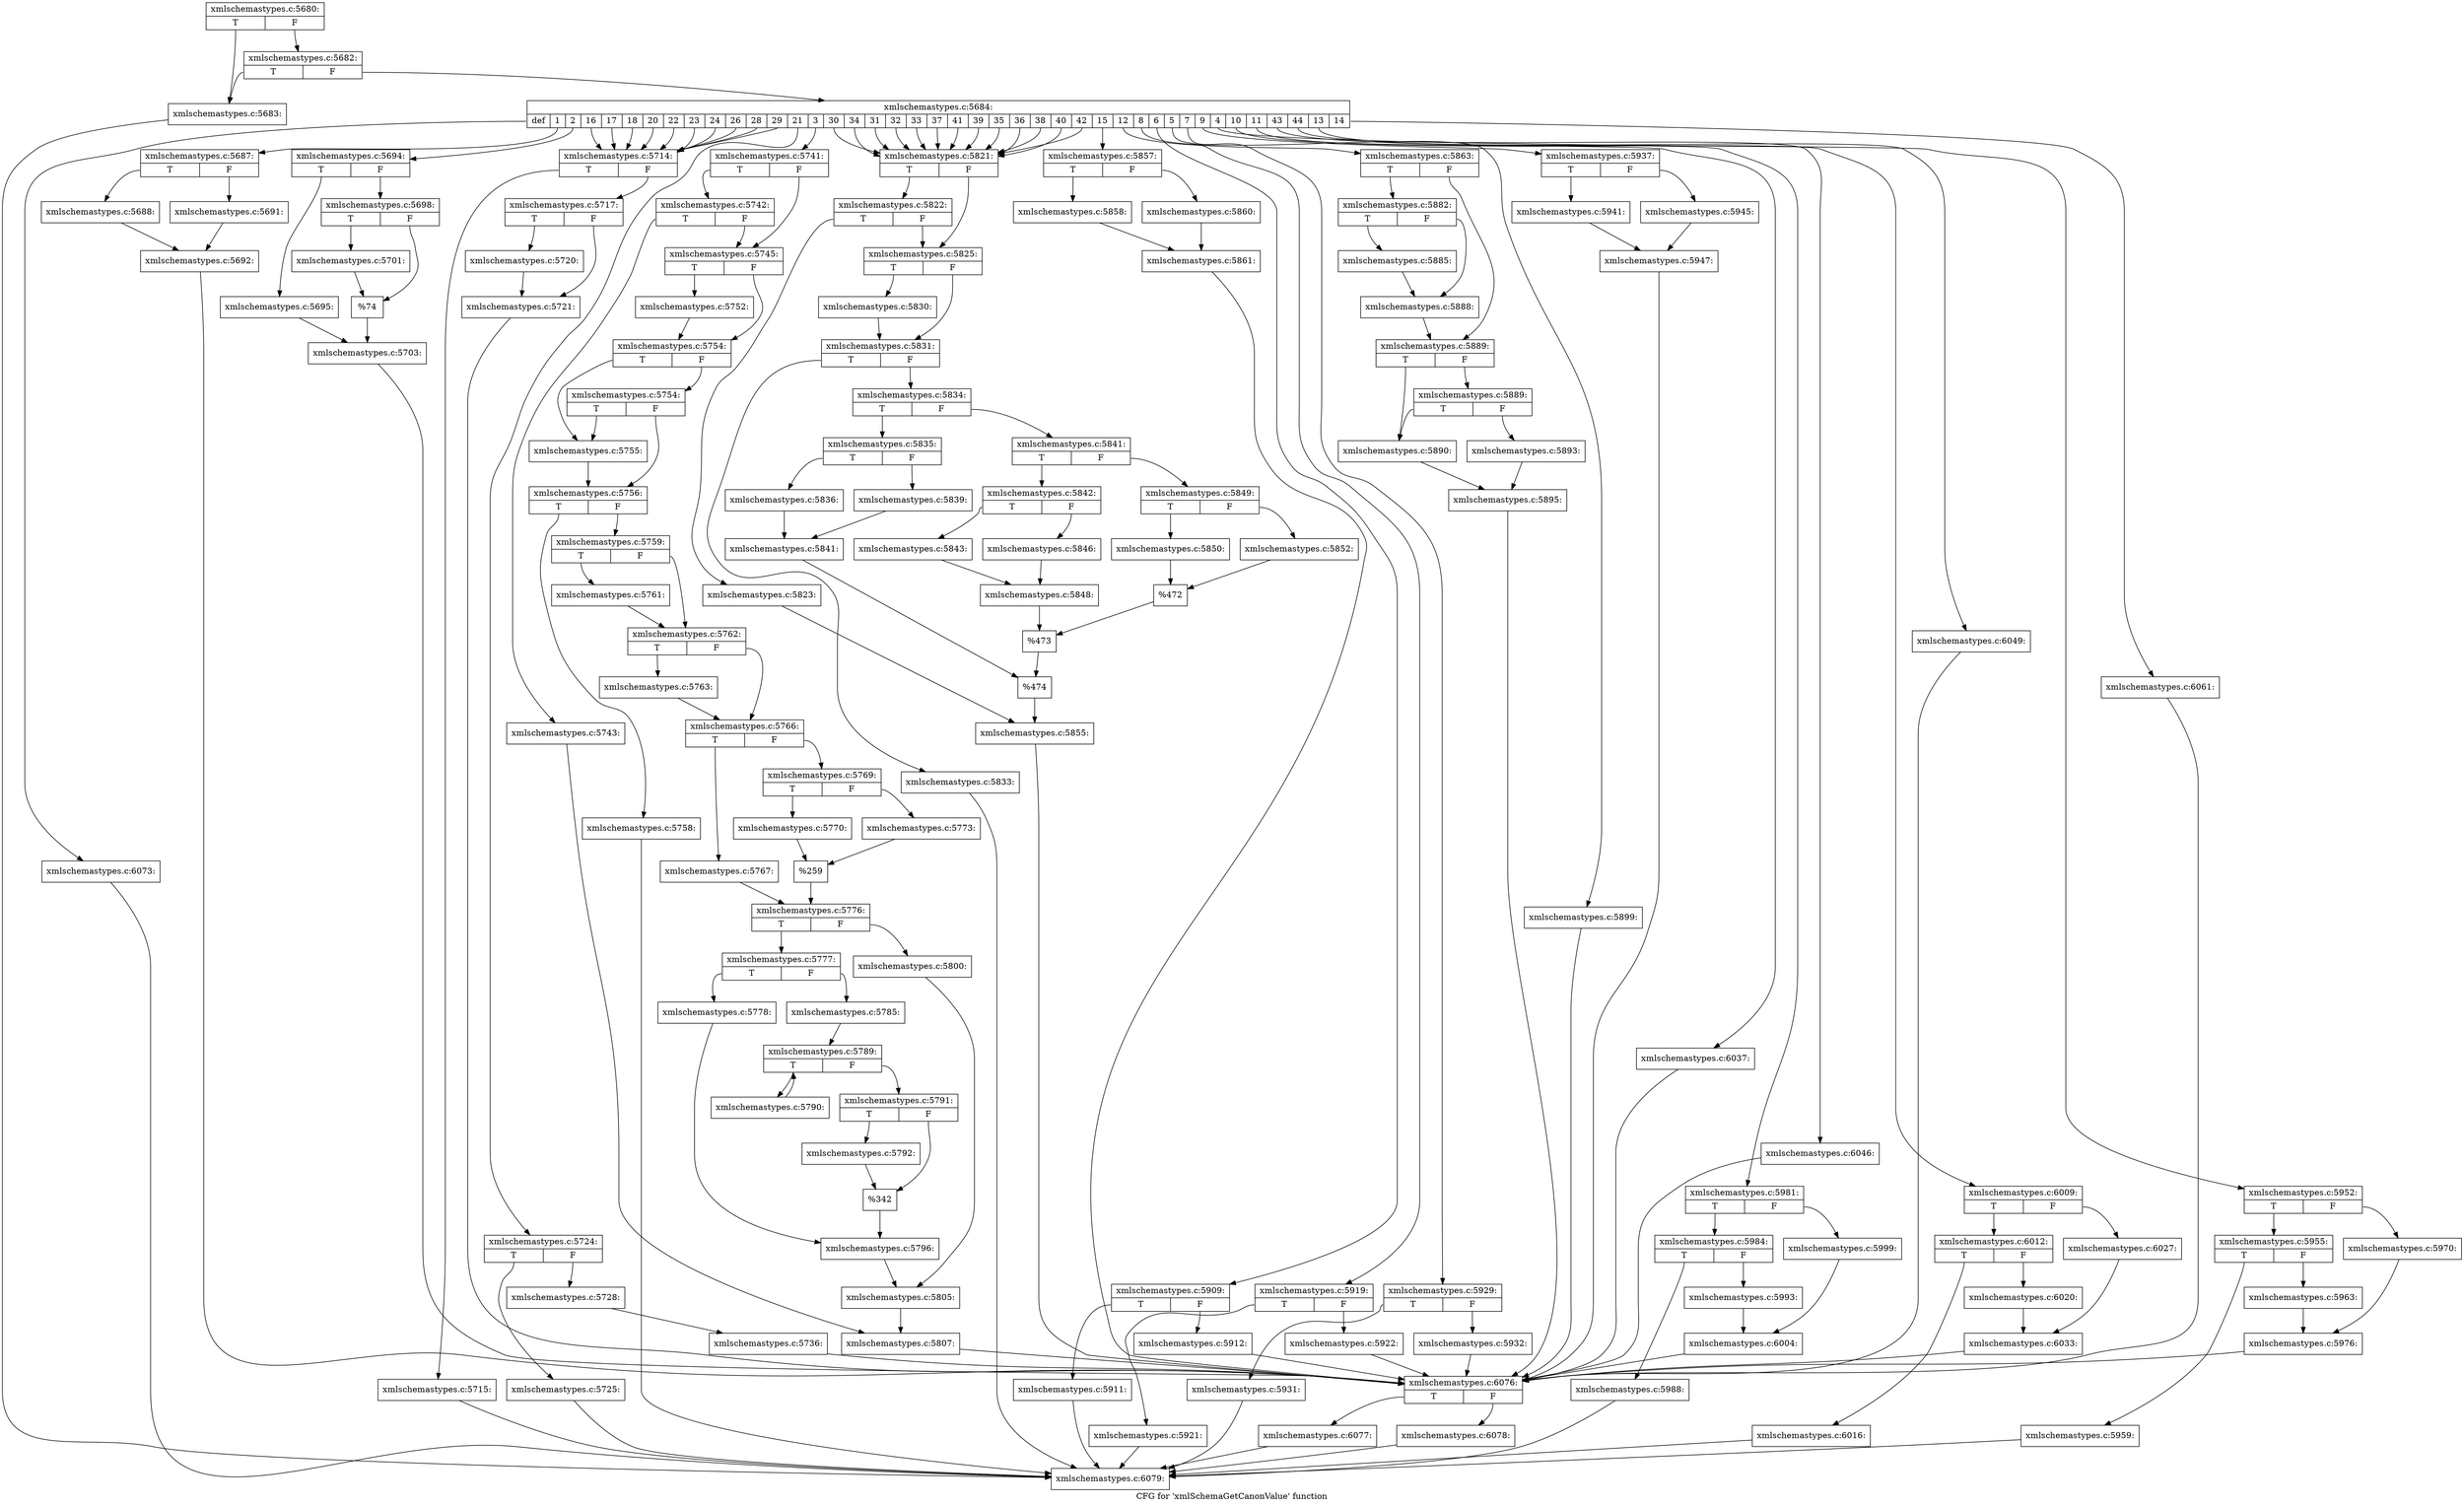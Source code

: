 digraph "CFG for 'xmlSchemaGetCanonValue' function" {
	label="CFG for 'xmlSchemaGetCanonValue' function";

	Node0x575dc80 [shape=record,label="{xmlschemastypes.c:5680:|{<s0>T|<s1>F}}"];
	Node0x575dc80:s0 -> Node0x57477c0;
	Node0x575dc80:s1 -> Node0x5747860;
	Node0x5747860 [shape=record,label="{xmlschemastypes.c:5682:|{<s0>T|<s1>F}}"];
	Node0x5747860:s0 -> Node0x57477c0;
	Node0x5747860:s1 -> Node0x5747810;
	Node0x57477c0 [shape=record,label="{xmlschemastypes.c:5683:}"];
	Node0x57477c0 -> Node0x575df00;
	Node0x5747810 [shape=record,label="{xmlschemastypes.c:5684:|{<s0>def|<s1>1|<s2>2|<s3>16|<s4>17|<s5>18|<s6>20|<s7>22|<s8>23|<s9>24|<s10>26|<s11>28|<s12>29|<s13>21|<s14>3|<s15>30|<s16>34|<s17>31|<s18>32|<s19>33|<s20>37|<s21>41|<s22>39|<s23>35|<s24>36|<s25>38|<s26>40|<s27>42|<s28>15|<s29>12|<s30>8|<s31>6|<s32>5|<s33>7|<s34>9|<s35>4|<s36>10|<s37>11|<s38>43|<s39>44|<s40>13|<s41>14}}"];
	Node0x5747810:s0 -> Node0x575f170;
	Node0x5747810:s1 -> Node0x575f470;
	Node0x5747810:s2 -> Node0x57608f0;
	Node0x5747810:s3 -> Node0x57621c0;
	Node0x5747810:s4 -> Node0x57621c0;
	Node0x5747810:s5 -> Node0x57621c0;
	Node0x5747810:s6 -> Node0x57621c0;
	Node0x5747810:s7 -> Node0x57621c0;
	Node0x5747810:s8 -> Node0x57621c0;
	Node0x5747810:s9 -> Node0x57621c0;
	Node0x5747810:s10 -> Node0x57621c0;
	Node0x5747810:s11 -> Node0x57621c0;
	Node0x5747810:s12 -> Node0x57621c0;
	Node0x5747810:s13 -> Node0x5763be0;
	Node0x5747810:s14 -> Node0x5765850;
	Node0x5747810:s15 -> Node0x5775820;
	Node0x5747810:s16 -> Node0x5775820;
	Node0x5747810:s17 -> Node0x5775820;
	Node0x5747810:s18 -> Node0x5775820;
	Node0x5747810:s19 -> Node0x5775820;
	Node0x5747810:s20 -> Node0x5775820;
	Node0x5747810:s21 -> Node0x5775820;
	Node0x5747810:s22 -> Node0x5775820;
	Node0x5747810:s23 -> Node0x5775820;
	Node0x5747810:s24 -> Node0x5775820;
	Node0x5747810:s25 -> Node0x5775820;
	Node0x5747810:s26 -> Node0x5775820;
	Node0x5747810:s27 -> Node0x5775820;
	Node0x5747810:s28 -> Node0x577d090;
	Node0x5747810:s29 -> Node0x577df10;
	Node0x5747810:s30 -> Node0x5788400;
	Node0x5747810:s31 -> Node0x55d1350;
	Node0x5747810:s32 -> Node0x578b3a0;
	Node0x5747810:s33 -> Node0x578c670;
	Node0x5747810:s34 -> Node0x578eb00;
	Node0x5747810:s35 -> Node0x569c9d0;
	Node0x5747810:s36 -> Node0x56a0d90;
	Node0x5747810:s37 -> Node0x57a11e0;
	Node0x5747810:s38 -> Node0x57a6700;
	Node0x5747810:s39 -> Node0x57a6d90;
	Node0x5747810:s40 -> Node0x57a7420;
	Node0x5747810:s41 -> Node0x57a8340;
	Node0x575f470 [shape=record,label="{xmlschemastypes.c:5687:|{<s0>T|<s1>F}}"];
	Node0x575f470:s0 -> Node0x575f560;
	Node0x575f470:s1 -> Node0x575f600;
	Node0x575f560 [shape=record,label="{xmlschemastypes.c:5688:}"];
	Node0x575f560 -> Node0x575f5b0;
	Node0x575f600 [shape=record,label="{xmlschemastypes.c:5691:}"];
	Node0x575f600 -> Node0x575f5b0;
	Node0x575f5b0 [shape=record,label="{xmlschemastypes.c:5692:}"];
	Node0x575f5b0 -> Node0x575ef60;
	Node0x57608f0 [shape=record,label="{xmlschemastypes.c:5694:|{<s0>T|<s1>F}}"];
	Node0x57608f0:s0 -> Node0x57609a0;
	Node0x57608f0:s1 -> Node0x5760a40;
	Node0x57609a0 [shape=record,label="{xmlschemastypes.c:5695:}"];
	Node0x57609a0 -> Node0x57609f0;
	Node0x5760a40 [shape=record,label="{xmlschemastypes.c:5698:|{<s0>T|<s1>F}}"];
	Node0x5760a40:s0 -> Node0x5761730;
	Node0x5760a40:s1 -> Node0x5761780;
	Node0x5761730 [shape=record,label="{xmlschemastypes.c:5701:}"];
	Node0x5761730 -> Node0x5761780;
	Node0x5761780 [shape=record,label="{%74}"];
	Node0x5761780 -> Node0x57609f0;
	Node0x57609f0 [shape=record,label="{xmlschemastypes.c:5703:}"];
	Node0x57609f0 -> Node0x575ef60;
	Node0x57621c0 [shape=record,label="{xmlschemastypes.c:5714:|{<s0>T|<s1>F}}"];
	Node0x57621c0:s0 -> Node0x575f290;
	Node0x57621c0:s1 -> Node0x575f2e0;
	Node0x575f290 [shape=record,label="{xmlschemastypes.c:5715:}"];
	Node0x575f290 -> Node0x575df00;
	Node0x575f2e0 [shape=record,label="{xmlschemastypes.c:5717:|{<s0>T|<s1>F}}"];
	Node0x575f2e0:s0 -> Node0x5763270;
	Node0x575f2e0:s1 -> Node0x57632c0;
	Node0x5763270 [shape=record,label="{xmlschemastypes.c:5720:}"];
	Node0x5763270 -> Node0x57632c0;
	Node0x57632c0 [shape=record,label="{xmlschemastypes.c:5721:}"];
	Node0x57632c0 -> Node0x575ef60;
	Node0x5763be0 [shape=record,label="{xmlschemastypes.c:5724:|{<s0>T|<s1>F}}"];
	Node0x5763be0:s0 -> Node0x5763c90;
	Node0x5763be0:s1 -> Node0x5763d30;
	Node0x5763c90 [shape=record,label="{xmlschemastypes.c:5725:}"];
	Node0x5763c90 -> Node0x575df00;
	Node0x5763d30 [shape=record,label="{xmlschemastypes.c:5728:}"];
	Node0x5763d30 -> Node0x5763ce0;
	Node0x5763ce0 [shape=record,label="{xmlschemastypes.c:5736:}"];
	Node0x5763ce0 -> Node0x575ef60;
	Node0x5765850 [shape=record,label="{xmlschemastypes.c:5741:|{<s0>T|<s1>F}}"];
	Node0x5765850:s0 -> Node0x5766c40;
	Node0x5765850:s1 -> Node0x5766bf0;
	Node0x5766c40 [shape=record,label="{xmlschemastypes.c:5742:|{<s0>T|<s1>F}}"];
	Node0x5766c40:s0 -> Node0x5766b50;
	Node0x5766c40:s1 -> Node0x5766bf0;
	Node0x5766b50 [shape=record,label="{xmlschemastypes.c:5743:}"];
	Node0x5766b50 -> Node0x5766ba0;
	Node0x5766bf0 [shape=record,label="{xmlschemastypes.c:5745:|{<s0>T|<s1>F}}"];
	Node0x5766bf0:s0 -> Node0x5769050;
	Node0x5766bf0:s1 -> Node0x57690a0;
	Node0x5769050 [shape=record,label="{xmlschemastypes.c:5752:}"];
	Node0x5769050 -> Node0x57690a0;
	Node0x57690a0 [shape=record,label="{xmlschemastypes.c:5754:|{<s0>T|<s1>F}}"];
	Node0x57690a0:s0 -> Node0x57696f0;
	Node0x57690a0:s1 -> Node0x5769790;
	Node0x5769790 [shape=record,label="{xmlschemastypes.c:5754:|{<s0>T|<s1>F}}"];
	Node0x5769790:s0 -> Node0x57696f0;
	Node0x5769790:s1 -> Node0x5769740;
	Node0x57696f0 [shape=record,label="{xmlschemastypes.c:5755:}"];
	Node0x57696f0 -> Node0x5769740;
	Node0x5769740 [shape=record,label="{xmlschemastypes.c:5756:|{<s0>T|<s1>F}}"];
	Node0x5769740:s0 -> Node0x576a850;
	Node0x5769740:s1 -> Node0x576a8a0;
	Node0x576a850 [shape=record,label="{xmlschemastypes.c:5758:}"];
	Node0x576a850 -> Node0x575df00;
	Node0x576a8a0 [shape=record,label="{xmlschemastypes.c:5759:|{<s0>T|<s1>F}}"];
	Node0x576a8a0:s0 -> Node0x576ae90;
	Node0x576a8a0:s1 -> Node0x576aee0;
	Node0x576ae90 [shape=record,label="{xmlschemastypes.c:5761:}"];
	Node0x576ae90 -> Node0x576aee0;
	Node0x576aee0 [shape=record,label="{xmlschemastypes.c:5762:|{<s0>T|<s1>F}}"];
	Node0x576aee0:s0 -> Node0x576b650;
	Node0x576aee0:s1 -> Node0x576b6a0;
	Node0x576b650 [shape=record,label="{xmlschemastypes.c:5763:}"];
	Node0x576b650 -> Node0x576b6a0;
	Node0x576b6a0 [shape=record,label="{xmlschemastypes.c:5766:|{<s0>T|<s1>F}}"];
	Node0x576b6a0:s0 -> Node0x576c470;
	Node0x576b6a0:s1 -> Node0x576c510;
	Node0x576c470 [shape=record,label="{xmlschemastypes.c:5767:}"];
	Node0x576c470 -> Node0x576c4c0;
	Node0x576c510 [shape=record,label="{xmlschemastypes.c:5769:|{<s0>T|<s1>F}}"];
	Node0x576c510:s0 -> Node0x576d180;
	Node0x576c510:s1 -> Node0x576d460;
	Node0x576d180 [shape=record,label="{xmlschemastypes.c:5770:}"];
	Node0x576d180 -> Node0x576d4b0;
	Node0x576d460 [shape=record,label="{xmlschemastypes.c:5773:}"];
	Node0x576d460 -> Node0x576d4b0;
	Node0x576d4b0 [shape=record,label="{%259}"];
	Node0x576d4b0 -> Node0x576c4c0;
	Node0x576c4c0 [shape=record,label="{xmlschemastypes.c:5776:|{<s0>T|<s1>F}}"];
	Node0x576c4c0:s0 -> Node0x576f750;
	Node0x576c4c0:s1 -> Node0x576f7f0;
	Node0x576f750 [shape=record,label="{xmlschemastypes.c:5777:|{<s0>T|<s1>F}}"];
	Node0x576f750:s0 -> Node0x576fd60;
	Node0x576f750:s1 -> Node0x576fe00;
	Node0x576fd60 [shape=record,label="{xmlschemastypes.c:5778:}"];
	Node0x576fd60 -> Node0x576fdb0;
	Node0x576fe00 [shape=record,label="{xmlschemastypes.c:5785:}"];
	Node0x576fe00 -> Node0x56a75b0;
	Node0x56a75b0 [shape=record,label="{xmlschemastypes.c:5789:|{<s0>T|<s1>F}}"];
	Node0x56a75b0:s0 -> Node0x56a7bd0;
	Node0x56a75b0:s1 -> Node0x56a7790;
	Node0x56a7bd0 [shape=record,label="{xmlschemastypes.c:5790:}"];
	Node0x56a7bd0 -> Node0x56a75b0;
	Node0x56a7790 [shape=record,label="{xmlschemastypes.c:5791:|{<s0>T|<s1>F}}"];
	Node0x56a7790:s0 -> Node0x55a5050;
	Node0x56a7790:s1 -> Node0x5772fa0;
	Node0x55a5050 [shape=record,label="{xmlschemastypes.c:5792:}"];
	Node0x55a5050 -> Node0x5772fa0;
	Node0x5772fa0 [shape=record,label="{%342}"];
	Node0x5772fa0 -> Node0x576fdb0;
	Node0x576fdb0 [shape=record,label="{xmlschemastypes.c:5796:}"];
	Node0x576fdb0 -> Node0x576f7a0;
	Node0x576f7f0 [shape=record,label="{xmlschemastypes.c:5800:}"];
	Node0x576f7f0 -> Node0x576f7a0;
	Node0x576f7a0 [shape=record,label="{xmlschemastypes.c:5805:}"];
	Node0x576f7a0 -> Node0x5766ba0;
	Node0x5766ba0 [shape=record,label="{xmlschemastypes.c:5807:}"];
	Node0x5766ba0 -> Node0x575ef60;
	Node0x5775820 [shape=record,label="{xmlschemastypes.c:5821:|{<s0>T|<s1>F}}"];
	Node0x5775820:s0 -> Node0x57759c0;
	Node0x5775820:s1 -> Node0x5775970;
	Node0x57759c0 [shape=record,label="{xmlschemastypes.c:5822:|{<s0>T|<s1>F}}"];
	Node0x57759c0:s0 -> Node0x57758d0;
	Node0x57759c0:s1 -> Node0x5775970;
	Node0x57758d0 [shape=record,label="{xmlschemastypes.c:5823:}"];
	Node0x57758d0 -> Node0x5775920;
	Node0x5775970 [shape=record,label="{xmlschemastypes.c:5825:|{<s0>T|<s1>F}}"];
	Node0x5775970:s0 -> Node0x5777660;
	Node0x5775970:s1 -> Node0x57776b0;
	Node0x5777660 [shape=record,label="{xmlschemastypes.c:5830:}"];
	Node0x5777660 -> Node0x57776b0;
	Node0x57776b0 [shape=record,label="{xmlschemastypes.c:5831:|{<s0>T|<s1>F}}"];
	Node0x57776b0:s0 -> Node0x57780c0;
	Node0x57776b0:s1 -> Node0x5778110;
	Node0x57780c0 [shape=record,label="{xmlschemastypes.c:5833:}"];
	Node0x57780c0 -> Node0x575df00;
	Node0x5778110 [shape=record,label="{xmlschemastypes.c:5834:|{<s0>T|<s1>F}}"];
	Node0x5778110:s0 -> Node0x5778660;
	Node0x5778110:s1 -> Node0x5778700;
	Node0x5778660 [shape=record,label="{xmlschemastypes.c:5835:|{<s0>T|<s1>F}}"];
	Node0x5778660:s0 -> Node0x5778b90;
	Node0x5778660:s1 -> Node0x5778c30;
	Node0x5778b90 [shape=record,label="{xmlschemastypes.c:5836:}"];
	Node0x5778b90 -> Node0x5778be0;
	Node0x5778c30 [shape=record,label="{xmlschemastypes.c:5839:}"];
	Node0x5778c30 -> Node0x5778be0;
	Node0x5778be0 [shape=record,label="{xmlschemastypes.c:5841:}"];
	Node0x5778be0 -> Node0x57786b0;
	Node0x5778700 [shape=record,label="{xmlschemastypes.c:5841:|{<s0>T|<s1>F}}"];
	Node0x5778700:s0 -> Node0x577a330;
	Node0x5778700:s1 -> Node0x577a3d0;
	Node0x577a330 [shape=record,label="{xmlschemastypes.c:5842:|{<s0>T|<s1>F}}"];
	Node0x577a330:s0 -> Node0x577a7e0;
	Node0x577a330:s1 -> Node0x577a880;
	Node0x577a7e0 [shape=record,label="{xmlschemastypes.c:5843:}"];
	Node0x577a7e0 -> Node0x577a830;
	Node0x577a880 [shape=record,label="{xmlschemastypes.c:5846:}"];
	Node0x577a880 -> Node0x577a830;
	Node0x577a830 [shape=record,label="{xmlschemastypes.c:5848:}"];
	Node0x577a830 -> Node0x577a380;
	Node0x577a3d0 [shape=record,label="{xmlschemastypes.c:5849:|{<s0>T|<s1>F}}"];
	Node0x577a3d0:s0 -> Node0x577bd10;
	Node0x577a3d0:s1 -> Node0x577bdb0;
	Node0x577bd10 [shape=record,label="{xmlschemastypes.c:5850:}"];
	Node0x577bd10 -> Node0x577bd60;
	Node0x577bdb0 [shape=record,label="{xmlschemastypes.c:5852:}"];
	Node0x577bdb0 -> Node0x577bd60;
	Node0x577bd60 [shape=record,label="{%472}"];
	Node0x577bd60 -> Node0x577a380;
	Node0x577a380 [shape=record,label="{%473}"];
	Node0x577a380 -> Node0x57786b0;
	Node0x57786b0 [shape=record,label="{%474}"];
	Node0x57786b0 -> Node0x5775920;
	Node0x5775920 [shape=record,label="{xmlschemastypes.c:5855:}"];
	Node0x5775920 -> Node0x575ef60;
	Node0x577d090 [shape=record,label="{xmlschemastypes.c:5857:|{<s0>T|<s1>F}}"];
	Node0x577d090:s0 -> Node0x577d140;
	Node0x577d090:s1 -> Node0x577d1e0;
	Node0x577d140 [shape=record,label="{xmlschemastypes.c:5858:}"];
	Node0x577d140 -> Node0x577d190;
	Node0x577d1e0 [shape=record,label="{xmlschemastypes.c:5860:}"];
	Node0x577d1e0 -> Node0x577d190;
	Node0x577d190 [shape=record,label="{xmlschemastypes.c:5861:}"];
	Node0x577d190 -> Node0x575ef60;
	Node0x577df10 [shape=record,label="{xmlschemastypes.c:5863:|{<s0>T|<s1>F}}"];
	Node0x577df10:s0 -> Node0x5782570;
	Node0x577df10:s1 -> Node0x5703ed0;
	Node0x5782570 [shape=record,label="{xmlschemastypes.c:5882:|{<s0>T|<s1>F}}"];
	Node0x5782570:s0 -> Node0x57858e0;
	Node0x5782570:s1 -> Node0x5785930;
	Node0x57858e0 [shape=record,label="{xmlschemastypes.c:5885:}"];
	Node0x57858e0 -> Node0x5785930;
	Node0x5785930 [shape=record,label="{xmlschemastypes.c:5888:}"];
	Node0x5785930 -> Node0x5703ed0;
	Node0x5703ed0 [shape=record,label="{xmlschemastypes.c:5889:|{<s0>T|<s1>F}}"];
	Node0x5703ed0:s0 -> Node0x5786570;
	Node0x5703ed0:s1 -> Node0x5786660;
	Node0x5786660 [shape=record,label="{xmlschemastypes.c:5889:|{<s0>T|<s1>F}}"];
	Node0x5786660:s0 -> Node0x5786570;
	Node0x5786660:s1 -> Node0x5786610;
	Node0x5786570 [shape=record,label="{xmlschemastypes.c:5890:}"];
	Node0x5786570 -> Node0x57865c0;
	Node0x5786610 [shape=record,label="{xmlschemastypes.c:5893:}"];
	Node0x5786610 -> Node0x57865c0;
	Node0x57865c0 [shape=record,label="{xmlschemastypes.c:5895:}"];
	Node0x57865c0 -> Node0x575ef60;
	Node0x5788400 [shape=record,label="{xmlschemastypes.c:5899:}"];
	Node0x5788400 -> Node0x575ef60;
	Node0x55d1350 [shape=record,label="{xmlschemastypes.c:5909:|{<s0>T|<s1>F}}"];
	Node0x55d1350:s0 -> Node0x578a4b0;
	Node0x55d1350:s1 -> Node0x578a500;
	Node0x578a4b0 [shape=record,label="{xmlschemastypes.c:5911:}"];
	Node0x578a4b0 -> Node0x575df00;
	Node0x578a500 [shape=record,label="{xmlschemastypes.c:5912:}"];
	Node0x578a500 -> Node0x575ef60;
	Node0x578b3a0 [shape=record,label="{xmlschemastypes.c:5919:|{<s0>T|<s1>F}}"];
	Node0x578b3a0:s0 -> Node0x578b7c0;
	Node0x578b3a0:s1 -> Node0x578b810;
	Node0x578b7c0 [shape=record,label="{xmlschemastypes.c:5921:}"];
	Node0x578b7c0 -> Node0x575df00;
	Node0x578b810 [shape=record,label="{xmlschemastypes.c:5922:}"];
	Node0x578b810 -> Node0x575ef60;
	Node0x578c670 [shape=record,label="{xmlschemastypes.c:5929:|{<s0>T|<s1>F}}"];
	Node0x578c670:s0 -> Node0x5762620;
	Node0x578c670:s1 -> Node0x5762670;
	Node0x5762620 [shape=record,label="{xmlschemastypes.c:5931:}"];
	Node0x5762620 -> Node0x575df00;
	Node0x5762670 [shape=record,label="{xmlschemastypes.c:5932:}"];
	Node0x5762670 -> Node0x575ef60;
	Node0x578eb00 [shape=record,label="{xmlschemastypes.c:5937:|{<s0>T|<s1>F}}"];
	Node0x578eb00:s0 -> Node0x578f010;
	Node0x578eb00:s1 -> Node0x578f0b0;
	Node0x578f010 [shape=record,label="{xmlschemastypes.c:5941:}"];
	Node0x578f010 -> Node0x578f060;
	Node0x578f0b0 [shape=record,label="{xmlschemastypes.c:5945:}"];
	Node0x578f0b0 -> Node0x578f060;
	Node0x578f060 [shape=record,label="{xmlschemastypes.c:5947:}"];
	Node0x578f060 -> Node0x575ef60;
	Node0x569c9d0 [shape=record,label="{xmlschemastypes.c:5952:|{<s0>T|<s1>F}}"];
	Node0x569c9d0:s0 -> Node0x569cdc0;
	Node0x569c9d0:s1 -> Node0x569ce60;
	Node0x569cdc0 [shape=record,label="{xmlschemastypes.c:5955:|{<s0>T|<s1>F}}"];
	Node0x569cdc0:s0 -> Node0x569e030;
	Node0x569cdc0:s1 -> Node0x569e360;
	Node0x569e030 [shape=record,label="{xmlschemastypes.c:5959:}"];
	Node0x569e030 -> Node0x575df00;
	Node0x569e360 [shape=record,label="{xmlschemastypes.c:5963:}"];
	Node0x569e360 -> Node0x569ce10;
	Node0x569ce60 [shape=record,label="{xmlschemastypes.c:5970:}"];
	Node0x569ce60 -> Node0x569ce10;
	Node0x569ce10 [shape=record,label="{xmlschemastypes.c:5976:}"];
	Node0x569ce10 -> Node0x575ef60;
	Node0x56a0d90 [shape=record,label="{xmlschemastypes.c:5981:|{<s0>T|<s1>F}}"];
	Node0x56a0d90:s0 -> Node0x56a1140;
	Node0x56a0d90:s1 -> Node0x56a11e0;
	Node0x56a1140 [shape=record,label="{xmlschemastypes.c:5984:|{<s0>T|<s1>F}}"];
	Node0x56a1140:s0 -> Node0x56a1d10;
	Node0x56a1140:s1 -> Node0x56a1d60;
	Node0x56a1d10 [shape=record,label="{xmlschemastypes.c:5988:}"];
	Node0x56a1d10 -> Node0x575df00;
	Node0x56a1d60 [shape=record,label="{xmlschemastypes.c:5993:}"];
	Node0x56a1d60 -> Node0x56a1190;
	Node0x56a11e0 [shape=record,label="{xmlschemastypes.c:5999:}"];
	Node0x56a11e0 -> Node0x56a1190;
	Node0x56a1190 [shape=record,label="{xmlschemastypes.c:6004:}"];
	Node0x56a1190 -> Node0x575ef60;
	Node0x57a11e0 [shape=record,label="{xmlschemastypes.c:6009:|{<s0>T|<s1>F}}"];
	Node0x57a11e0:s0 -> Node0x57a1670;
	Node0x57a11e0:s1 -> Node0x57a1710;
	Node0x57a1670 [shape=record,label="{xmlschemastypes.c:6012:|{<s0>T|<s1>F}}"];
	Node0x57a1670:s0 -> Node0x57a2240;
	Node0x57a1670:s1 -> Node0x57a2290;
	Node0x57a2240 [shape=record,label="{xmlschemastypes.c:6016:}"];
	Node0x57a2240 -> Node0x575df00;
	Node0x57a2290 [shape=record,label="{xmlschemastypes.c:6020:}"];
	Node0x57a2290 -> Node0x57a16c0;
	Node0x57a1710 [shape=record,label="{xmlschemastypes.c:6027:}"];
	Node0x57a1710 -> Node0x57a16c0;
	Node0x57a16c0 [shape=record,label="{xmlschemastypes.c:6033:}"];
	Node0x57a16c0 -> Node0x575ef60;
	Node0x57a6700 [shape=record,label="{xmlschemastypes.c:6037:}"];
	Node0x57a6700 -> Node0x575ef60;
	Node0x57a6d90 [shape=record,label="{xmlschemastypes.c:6046:}"];
	Node0x57a6d90 -> Node0x575ef60;
	Node0x57a7420 [shape=record,label="{xmlschemastypes.c:6049:}"];
	Node0x57a7420 -> Node0x575ef60;
	Node0x57a8340 [shape=record,label="{xmlschemastypes.c:6061:}"];
	Node0x57a8340 -> Node0x575ef60;
	Node0x575f170 [shape=record,label="{xmlschemastypes.c:6073:}"];
	Node0x575f170 -> Node0x575df00;
	Node0x575ef60 [shape=record,label="{xmlschemastypes.c:6076:|{<s0>T|<s1>F}}"];
	Node0x575ef60:s0 -> Node0x57a96f0;
	Node0x575ef60:s1 -> Node0x57a9740;
	Node0x57a96f0 [shape=record,label="{xmlschemastypes.c:6077:}"];
	Node0x57a96f0 -> Node0x575df00;
	Node0x57a9740 [shape=record,label="{xmlschemastypes.c:6078:}"];
	Node0x57a9740 -> Node0x575df00;
	Node0x575df00 [shape=record,label="{xmlschemastypes.c:6079:}"];
}
